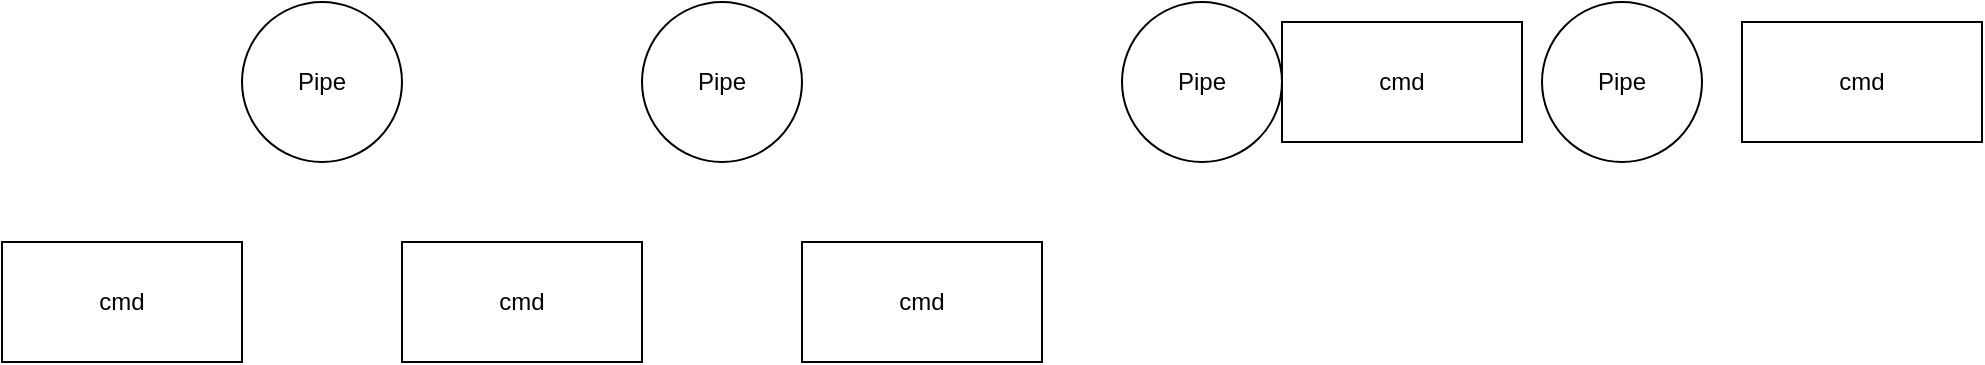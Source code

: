 <mxfile>
    <diagram id="C8Fq0JRp3mWL9hx50dBu" name="ページ1">
        <mxGraphModel dx="1305" dy="645" grid="1" gridSize="10" guides="1" tooltips="1" connect="1" arrows="1" fold="1" page="1" pageScale="1" pageWidth="827" pageHeight="1169" math="0" shadow="0">
            <root>
                <mxCell id="0"/>
                <mxCell id="1" parent="0"/>
                <mxCell id="12" value="Pipe" style="ellipse;whiteSpace=wrap;html=1;" parent="1" vertex="1">
                    <mxGeometry x="790" y="120" width="80" height="80" as="geometry"/>
                </mxCell>
                <mxCell id="13" value="Pipe" style="ellipse;whiteSpace=wrap;html=1;" parent="1" vertex="1">
                    <mxGeometry x="580" y="120" width="80" height="80" as="geometry"/>
                </mxCell>
                <mxCell id="14" value="Pipe" style="ellipse;whiteSpace=wrap;html=1;" parent="1" vertex="1">
                    <mxGeometry x="340" y="120" width="80" height="80" as="geometry"/>
                </mxCell>
                <mxCell id="15" value="Pipe" style="ellipse;whiteSpace=wrap;html=1;" parent="1" vertex="1">
                    <mxGeometry x="140" y="120" width="80" height="80" as="geometry"/>
                </mxCell>
                <mxCell id="18" value="cmd" style="whiteSpace=wrap;html=1;" parent="1" vertex="1">
                    <mxGeometry x="890" y="130" width="120" height="60" as="geometry"/>
                </mxCell>
                <mxCell id="19" value="cmd" style="whiteSpace=wrap;html=1;" parent="1" vertex="1">
                    <mxGeometry x="660" y="130" width="120" height="60" as="geometry"/>
                </mxCell>
                <mxCell id="20" value="cmd" style="whiteSpace=wrap;html=1;" parent="1" vertex="1">
                    <mxGeometry x="420" y="240" width="120" height="60" as="geometry"/>
                </mxCell>
                <mxCell id="21" value="cmd" style="whiteSpace=wrap;html=1;" parent="1" vertex="1">
                    <mxGeometry x="220" y="240" width="120" height="60" as="geometry"/>
                </mxCell>
                <mxCell id="22" value="cmd" style="whiteSpace=wrap;html=1;" parent="1" vertex="1">
                    <mxGeometry x="20" y="240" width="120" height="60" as="geometry"/>
                </mxCell>
            </root>
        </mxGraphModel>
    </diagram>
</mxfile>